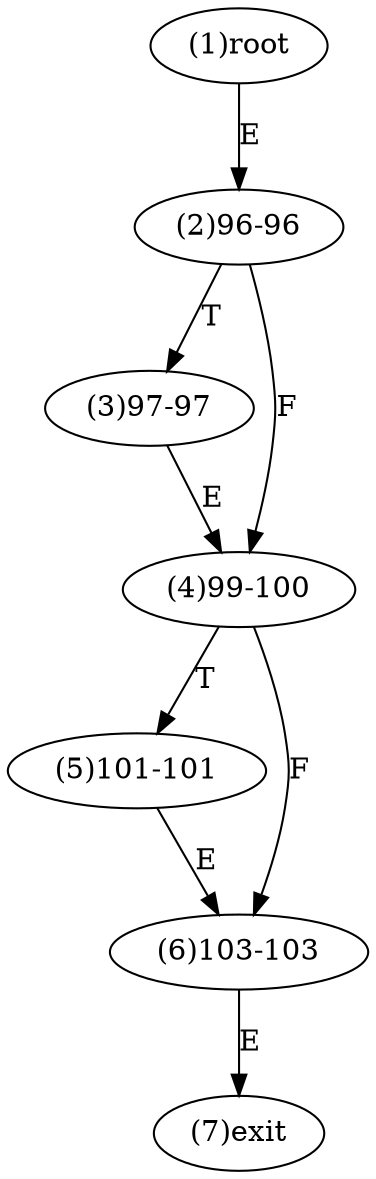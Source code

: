digraph "" { 
1[ label="(1)root"];
2[ label="(2)96-96"];
3[ label="(3)97-97"];
4[ label="(4)99-100"];
5[ label="(5)101-101"];
6[ label="(6)103-103"];
7[ label="(7)exit"];
1->2[ label="E"];
2->4[ label="F"];
2->3[ label="T"];
3->4[ label="E"];
4->6[ label="F"];
4->5[ label="T"];
5->6[ label="E"];
6->7[ label="E"];
}